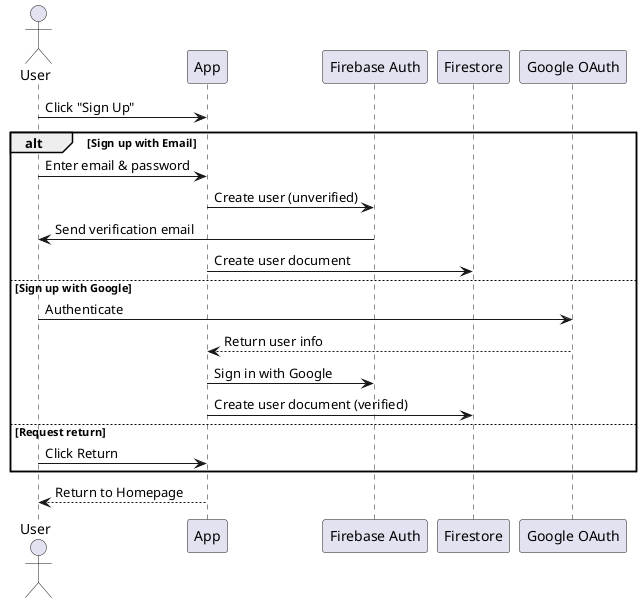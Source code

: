 @startuml
actor User
participant "App" as App
participant "Firebase Auth" as Auth
participant "Firestore" as DB
participant "Google OAuth" as Google

User -> App: Click "Sign Up"

alt Sign up with Email
    User -> App: Enter email & password
    App -> Auth: Create user (unverified)
    Auth -> User: Send verification email
    App -> DB: Create user document
else Sign up with Google
    User -> Google: Authenticate
    Google --> App: Return user info
    App -> Auth: Sign in with Google
    App -> DB: Create user document (verified)
else Request return 
    User -> App: Click Return
end

App --> User: Return to Homepage
@enduml
